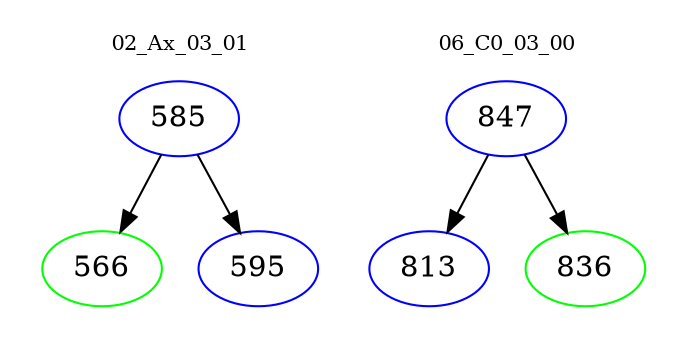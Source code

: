 digraph{
subgraph cluster_0 {
color = white
label = "02_Ax_03_01";
fontsize=10;
T0_585 [label="585", color="blue"]
T0_585 -> T0_566 [color="black"]
T0_566 [label="566", color="green"]
T0_585 -> T0_595 [color="black"]
T0_595 [label="595", color="blue"]
}
subgraph cluster_1 {
color = white
label = "06_C0_03_00";
fontsize=10;
T1_847 [label="847", color="blue"]
T1_847 -> T1_813 [color="black"]
T1_813 [label="813", color="blue"]
T1_847 -> T1_836 [color="black"]
T1_836 [label="836", color="green"]
}
}
